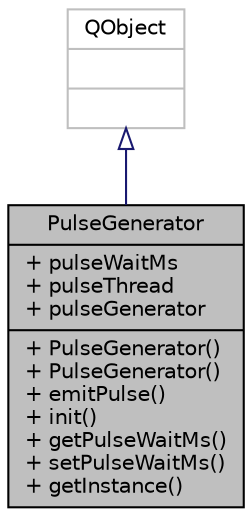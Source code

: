 digraph "PulseGenerator"
{
  edge [fontname="Helvetica",fontsize="10",labelfontname="Helvetica",labelfontsize="10"];
  node [fontname="Helvetica",fontsize="10",shape=record];
  Node0 [label="{PulseGenerator\n|+ pulseWaitMs\l+ pulseThread\l+ pulseGenerator\l|+ PulseGenerator()\l+ PulseGenerator()\l+ emitPulse()\l+ init()\l+ getPulseWaitMs()\l+ setPulseWaitMs()\l+ getInstance()\l}",height=0.2,width=0.4,color="black", fillcolor="grey75", style="filled", fontcolor="black"];
  Node1 -> Node0 [dir="back",color="midnightblue",fontsize="10",style="solid",arrowtail="onormal"];
  Node1 [label="{QObject\n||}",height=0.2,width=0.4,color="grey75", fillcolor="white", style="filled"];
}
